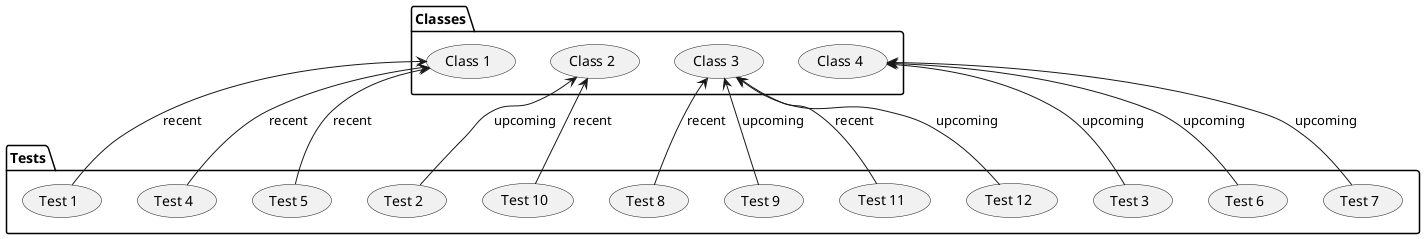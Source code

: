 @startuml
skinparam actorStyle awesome

package Tests {
	usecase "Test 1" as t1
	usecase "Test 2" as t2
	usecase "Test 3" as t3
	usecase "Test 4" as t4
	usecase "Test 5" as t5
	usecase "Test 6" as t6
	usecase "Test 7" as t7
	usecase "Test 8" as t8
	usecase "Test 9" as t9
	usecase "Test 10" as t10
	usecase "Test 11" as t11
	usecase "Test 12" as t12
}

package Classes {
	usecase "Class 1" as c1
	usecase "Class 2" as c2
	usecase "Class 3" as c3
	usecase "Class 4" as c4
}

c1 <-- t1 : recent
c1 <-- t4 : recent
c1 <-- t5 : recent

c2 <-- t2 : upcoming
c2 <-- t10 : recent

c3 <-- t8 : recent
c3 <-- t9 : upcoming
c3 <-- t11 : recent
c3 <-- t12 : upcoming

c4 <-- t3 : upcoming
c4 <-- t6 : upcoming
c4 <-- t7 : upcoming

@enduml
